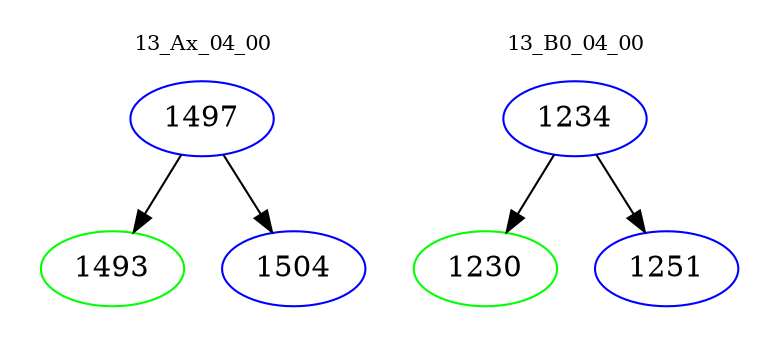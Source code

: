 digraph{
subgraph cluster_0 {
color = white
label = "13_Ax_04_00";
fontsize=10;
T0_1497 [label="1497", color="blue"]
T0_1497 -> T0_1493 [color="black"]
T0_1493 [label="1493", color="green"]
T0_1497 -> T0_1504 [color="black"]
T0_1504 [label="1504", color="blue"]
}
subgraph cluster_1 {
color = white
label = "13_B0_04_00";
fontsize=10;
T1_1234 [label="1234", color="blue"]
T1_1234 -> T1_1230 [color="black"]
T1_1230 [label="1230", color="green"]
T1_1234 -> T1_1251 [color="black"]
T1_1251 [label="1251", color="blue"]
}
}
